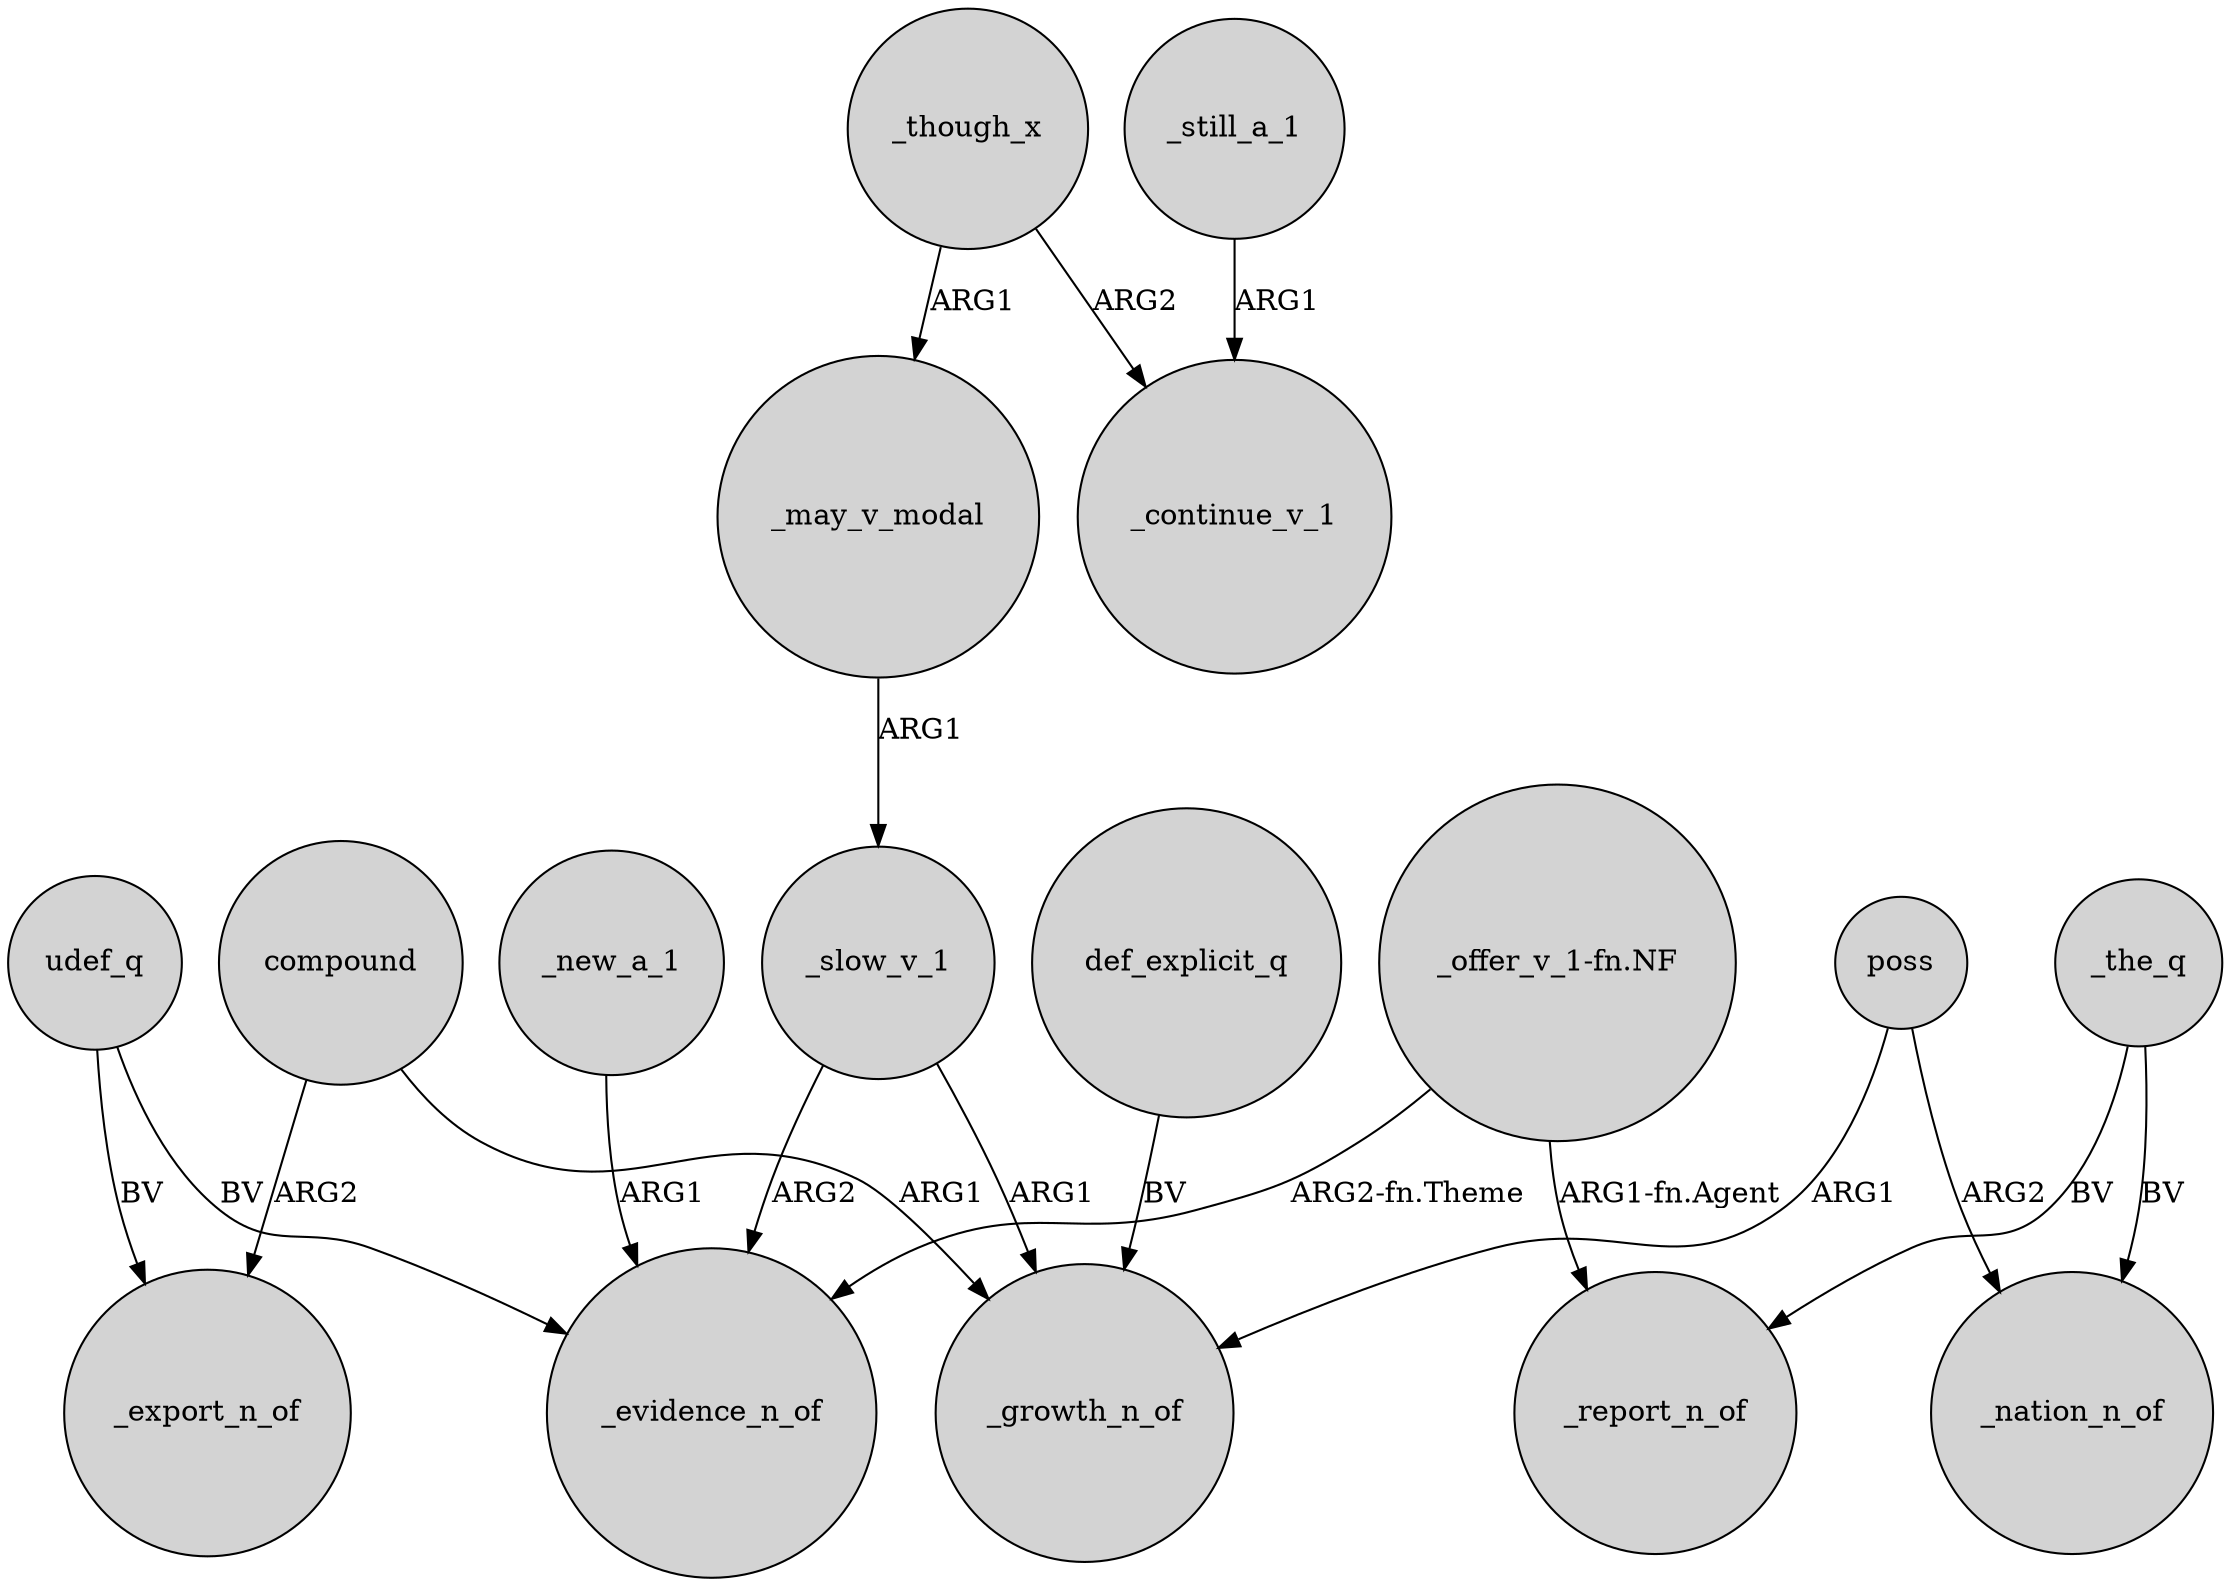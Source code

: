 digraph {
	node [shape=circle style=filled]
	compound -> _export_n_of [label=ARG2]
	_slow_v_1 -> _growth_n_of [label=ARG1]
	"_offer_v_1-fn.NF" -> _report_n_of [label="ARG1-fn.Agent"]
	udef_q -> _evidence_n_of [label=BV]
	_though_x -> _continue_v_1 [label=ARG2]
	_may_v_modal -> _slow_v_1 [label=ARG1]
	_the_q -> _nation_n_of [label=BV]
	compound -> _growth_n_of [label=ARG1]
	_slow_v_1 -> _evidence_n_of [label=ARG2]
	_the_q -> _report_n_of [label=BV]
	"_offer_v_1-fn.NF" -> _evidence_n_of [label="ARG2-fn.Theme"]
	poss -> _growth_n_of [label=ARG1]
	_still_a_1 -> _continue_v_1 [label=ARG1]
	poss -> _nation_n_of [label=ARG2]
	def_explicit_q -> _growth_n_of [label=BV]
	_new_a_1 -> _evidence_n_of [label=ARG1]
	udef_q -> _export_n_of [label=BV]
	_though_x -> _may_v_modal [label=ARG1]
}
